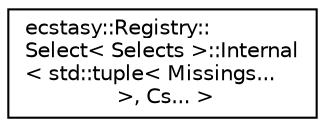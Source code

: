 digraph "Graphical Class Hierarchy"
{
 // LATEX_PDF_SIZE
  edge [fontname="Helvetica",fontsize="10",labelfontname="Helvetica",labelfontsize="10"];
  node [fontname="Helvetica",fontsize="10",shape=record];
  rankdir="LR";
  Node0 [label="ecstasy::Registry::\lSelect\< Selects \>::Internal\l\< std::tuple\< Missings...\l \>, Cs... \>",height=0.2,width=0.4,color="black", fillcolor="white", style="filled",URL="$structecstasy_1_1_registry_1_1_select_1_1_internal_3_01std_1_1tuple_3_01_missings_8_8_8_01_4_00_01_cs_8_8_8_01_4.html",tooltip=" "];
}

